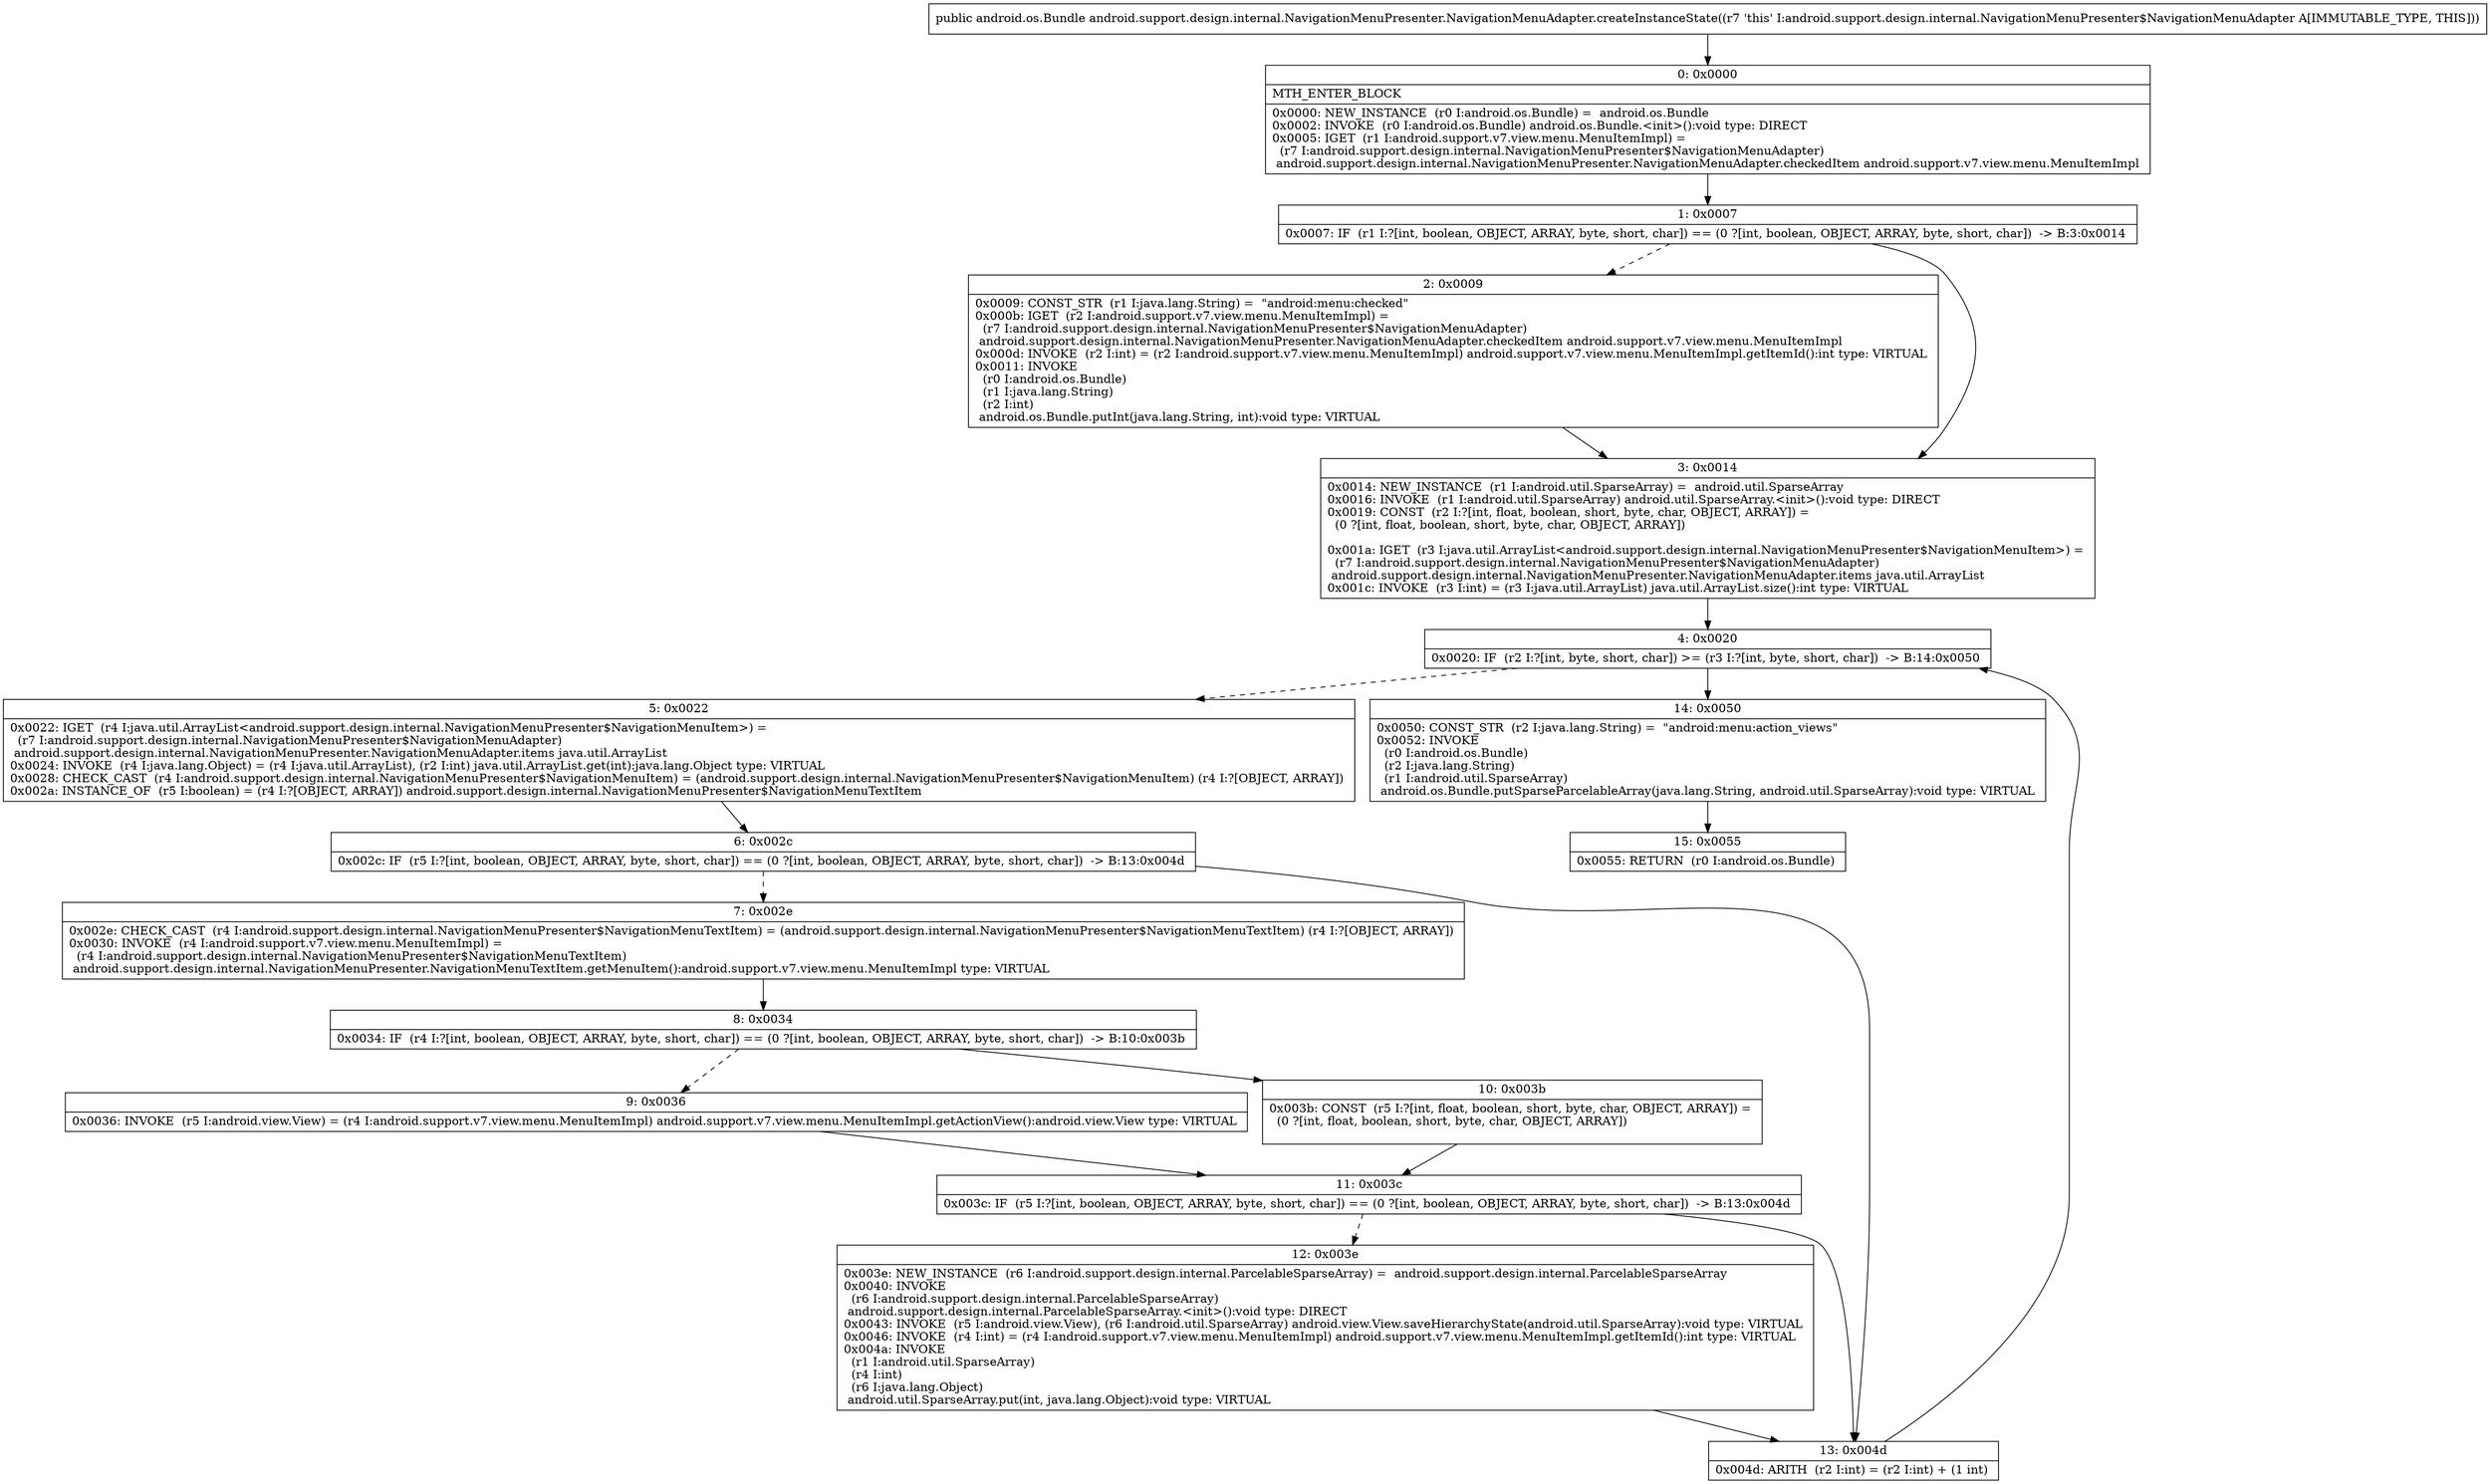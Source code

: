 digraph "CFG forandroid.support.design.internal.NavigationMenuPresenter.NavigationMenuAdapter.createInstanceState()Landroid\/os\/Bundle;" {
Node_0 [shape=record,label="{0\:\ 0x0000|MTH_ENTER_BLOCK\l|0x0000: NEW_INSTANCE  (r0 I:android.os.Bundle) =  android.os.Bundle \l0x0002: INVOKE  (r0 I:android.os.Bundle) android.os.Bundle.\<init\>():void type: DIRECT \l0x0005: IGET  (r1 I:android.support.v7.view.menu.MenuItemImpl) = \l  (r7 I:android.support.design.internal.NavigationMenuPresenter$NavigationMenuAdapter)\l android.support.design.internal.NavigationMenuPresenter.NavigationMenuAdapter.checkedItem android.support.v7.view.menu.MenuItemImpl \l}"];
Node_1 [shape=record,label="{1\:\ 0x0007|0x0007: IF  (r1 I:?[int, boolean, OBJECT, ARRAY, byte, short, char]) == (0 ?[int, boolean, OBJECT, ARRAY, byte, short, char])  \-\> B:3:0x0014 \l}"];
Node_2 [shape=record,label="{2\:\ 0x0009|0x0009: CONST_STR  (r1 I:java.lang.String) =  \"android:menu:checked\" \l0x000b: IGET  (r2 I:android.support.v7.view.menu.MenuItemImpl) = \l  (r7 I:android.support.design.internal.NavigationMenuPresenter$NavigationMenuAdapter)\l android.support.design.internal.NavigationMenuPresenter.NavigationMenuAdapter.checkedItem android.support.v7.view.menu.MenuItemImpl \l0x000d: INVOKE  (r2 I:int) = (r2 I:android.support.v7.view.menu.MenuItemImpl) android.support.v7.view.menu.MenuItemImpl.getItemId():int type: VIRTUAL \l0x0011: INVOKE  \l  (r0 I:android.os.Bundle)\l  (r1 I:java.lang.String)\l  (r2 I:int)\l android.os.Bundle.putInt(java.lang.String, int):void type: VIRTUAL \l}"];
Node_3 [shape=record,label="{3\:\ 0x0014|0x0014: NEW_INSTANCE  (r1 I:android.util.SparseArray) =  android.util.SparseArray \l0x0016: INVOKE  (r1 I:android.util.SparseArray) android.util.SparseArray.\<init\>():void type: DIRECT \l0x0019: CONST  (r2 I:?[int, float, boolean, short, byte, char, OBJECT, ARRAY]) = \l  (0 ?[int, float, boolean, short, byte, char, OBJECT, ARRAY])\l \l0x001a: IGET  (r3 I:java.util.ArrayList\<android.support.design.internal.NavigationMenuPresenter$NavigationMenuItem\>) = \l  (r7 I:android.support.design.internal.NavigationMenuPresenter$NavigationMenuAdapter)\l android.support.design.internal.NavigationMenuPresenter.NavigationMenuAdapter.items java.util.ArrayList \l0x001c: INVOKE  (r3 I:int) = (r3 I:java.util.ArrayList) java.util.ArrayList.size():int type: VIRTUAL \l}"];
Node_4 [shape=record,label="{4\:\ 0x0020|0x0020: IF  (r2 I:?[int, byte, short, char]) \>= (r3 I:?[int, byte, short, char])  \-\> B:14:0x0050 \l}"];
Node_5 [shape=record,label="{5\:\ 0x0022|0x0022: IGET  (r4 I:java.util.ArrayList\<android.support.design.internal.NavigationMenuPresenter$NavigationMenuItem\>) = \l  (r7 I:android.support.design.internal.NavigationMenuPresenter$NavigationMenuAdapter)\l android.support.design.internal.NavigationMenuPresenter.NavigationMenuAdapter.items java.util.ArrayList \l0x0024: INVOKE  (r4 I:java.lang.Object) = (r4 I:java.util.ArrayList), (r2 I:int) java.util.ArrayList.get(int):java.lang.Object type: VIRTUAL \l0x0028: CHECK_CAST  (r4 I:android.support.design.internal.NavigationMenuPresenter$NavigationMenuItem) = (android.support.design.internal.NavigationMenuPresenter$NavigationMenuItem) (r4 I:?[OBJECT, ARRAY]) \l0x002a: INSTANCE_OF  (r5 I:boolean) = (r4 I:?[OBJECT, ARRAY]) android.support.design.internal.NavigationMenuPresenter$NavigationMenuTextItem \l}"];
Node_6 [shape=record,label="{6\:\ 0x002c|0x002c: IF  (r5 I:?[int, boolean, OBJECT, ARRAY, byte, short, char]) == (0 ?[int, boolean, OBJECT, ARRAY, byte, short, char])  \-\> B:13:0x004d \l}"];
Node_7 [shape=record,label="{7\:\ 0x002e|0x002e: CHECK_CAST  (r4 I:android.support.design.internal.NavigationMenuPresenter$NavigationMenuTextItem) = (android.support.design.internal.NavigationMenuPresenter$NavigationMenuTextItem) (r4 I:?[OBJECT, ARRAY]) \l0x0030: INVOKE  (r4 I:android.support.v7.view.menu.MenuItemImpl) = \l  (r4 I:android.support.design.internal.NavigationMenuPresenter$NavigationMenuTextItem)\l android.support.design.internal.NavigationMenuPresenter.NavigationMenuTextItem.getMenuItem():android.support.v7.view.menu.MenuItemImpl type: VIRTUAL \l}"];
Node_8 [shape=record,label="{8\:\ 0x0034|0x0034: IF  (r4 I:?[int, boolean, OBJECT, ARRAY, byte, short, char]) == (0 ?[int, boolean, OBJECT, ARRAY, byte, short, char])  \-\> B:10:0x003b \l}"];
Node_9 [shape=record,label="{9\:\ 0x0036|0x0036: INVOKE  (r5 I:android.view.View) = (r4 I:android.support.v7.view.menu.MenuItemImpl) android.support.v7.view.menu.MenuItemImpl.getActionView():android.view.View type: VIRTUAL \l}"];
Node_10 [shape=record,label="{10\:\ 0x003b|0x003b: CONST  (r5 I:?[int, float, boolean, short, byte, char, OBJECT, ARRAY]) = \l  (0 ?[int, float, boolean, short, byte, char, OBJECT, ARRAY])\l \l}"];
Node_11 [shape=record,label="{11\:\ 0x003c|0x003c: IF  (r5 I:?[int, boolean, OBJECT, ARRAY, byte, short, char]) == (0 ?[int, boolean, OBJECT, ARRAY, byte, short, char])  \-\> B:13:0x004d \l}"];
Node_12 [shape=record,label="{12\:\ 0x003e|0x003e: NEW_INSTANCE  (r6 I:android.support.design.internal.ParcelableSparseArray) =  android.support.design.internal.ParcelableSparseArray \l0x0040: INVOKE  \l  (r6 I:android.support.design.internal.ParcelableSparseArray)\l android.support.design.internal.ParcelableSparseArray.\<init\>():void type: DIRECT \l0x0043: INVOKE  (r5 I:android.view.View), (r6 I:android.util.SparseArray) android.view.View.saveHierarchyState(android.util.SparseArray):void type: VIRTUAL \l0x0046: INVOKE  (r4 I:int) = (r4 I:android.support.v7.view.menu.MenuItemImpl) android.support.v7.view.menu.MenuItemImpl.getItemId():int type: VIRTUAL \l0x004a: INVOKE  \l  (r1 I:android.util.SparseArray)\l  (r4 I:int)\l  (r6 I:java.lang.Object)\l android.util.SparseArray.put(int, java.lang.Object):void type: VIRTUAL \l}"];
Node_13 [shape=record,label="{13\:\ 0x004d|0x004d: ARITH  (r2 I:int) = (r2 I:int) + (1 int) \l}"];
Node_14 [shape=record,label="{14\:\ 0x0050|0x0050: CONST_STR  (r2 I:java.lang.String) =  \"android:menu:action_views\" \l0x0052: INVOKE  \l  (r0 I:android.os.Bundle)\l  (r2 I:java.lang.String)\l  (r1 I:android.util.SparseArray)\l android.os.Bundle.putSparseParcelableArray(java.lang.String, android.util.SparseArray):void type: VIRTUAL \l}"];
Node_15 [shape=record,label="{15\:\ 0x0055|0x0055: RETURN  (r0 I:android.os.Bundle) \l}"];
MethodNode[shape=record,label="{public android.os.Bundle android.support.design.internal.NavigationMenuPresenter.NavigationMenuAdapter.createInstanceState((r7 'this' I:android.support.design.internal.NavigationMenuPresenter$NavigationMenuAdapter A[IMMUTABLE_TYPE, THIS])) }"];
MethodNode -> Node_0;
Node_0 -> Node_1;
Node_1 -> Node_2[style=dashed];
Node_1 -> Node_3;
Node_2 -> Node_3;
Node_3 -> Node_4;
Node_4 -> Node_5[style=dashed];
Node_4 -> Node_14;
Node_5 -> Node_6;
Node_6 -> Node_7[style=dashed];
Node_6 -> Node_13;
Node_7 -> Node_8;
Node_8 -> Node_9[style=dashed];
Node_8 -> Node_10;
Node_9 -> Node_11;
Node_10 -> Node_11;
Node_11 -> Node_12[style=dashed];
Node_11 -> Node_13;
Node_12 -> Node_13;
Node_13 -> Node_4;
Node_14 -> Node_15;
}


